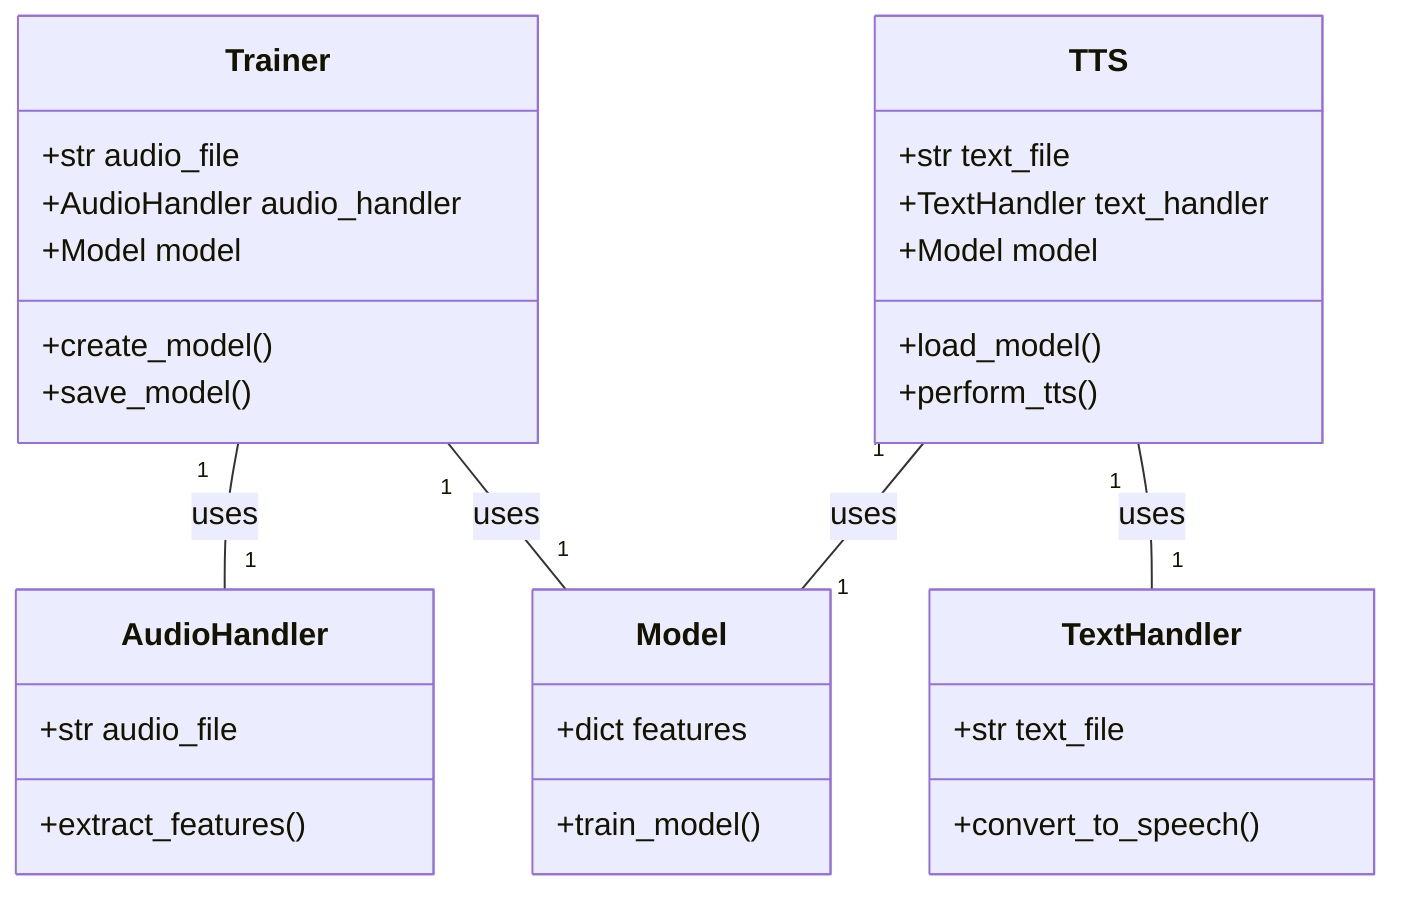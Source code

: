 classDiagram
    class Trainer{
        +str audio_file
        +AudioHandler audio_handler
        +Model model
        +create_model()
        +save_model()
    }
    class TTS{
        +str text_file
        +TextHandler text_handler
        +Model model
        +load_model()
        +perform_tts()
    }
    class Model{
        +dict features
        +train_model()
    }
    class AudioHandler{
        +str audio_file
        +extract_features()
    }
    class TextHandler{
        +str text_file
        +convert_to_speech()
    }
    Trainer "1" -- "1" AudioHandler: uses
    Trainer "1" -- "1" Model: uses
    TTS "1" -- "1" TextHandler: uses
    TTS "1" -- "1" Model: uses